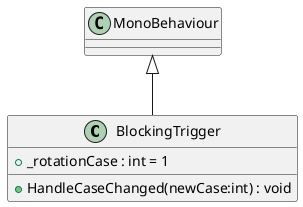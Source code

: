 @startuml
class BlockingTrigger {
    + _rotationCase : int = 1
    + HandleCaseChanged(newCase:int) : void
}
MonoBehaviour <|-- BlockingTrigger
@enduml
